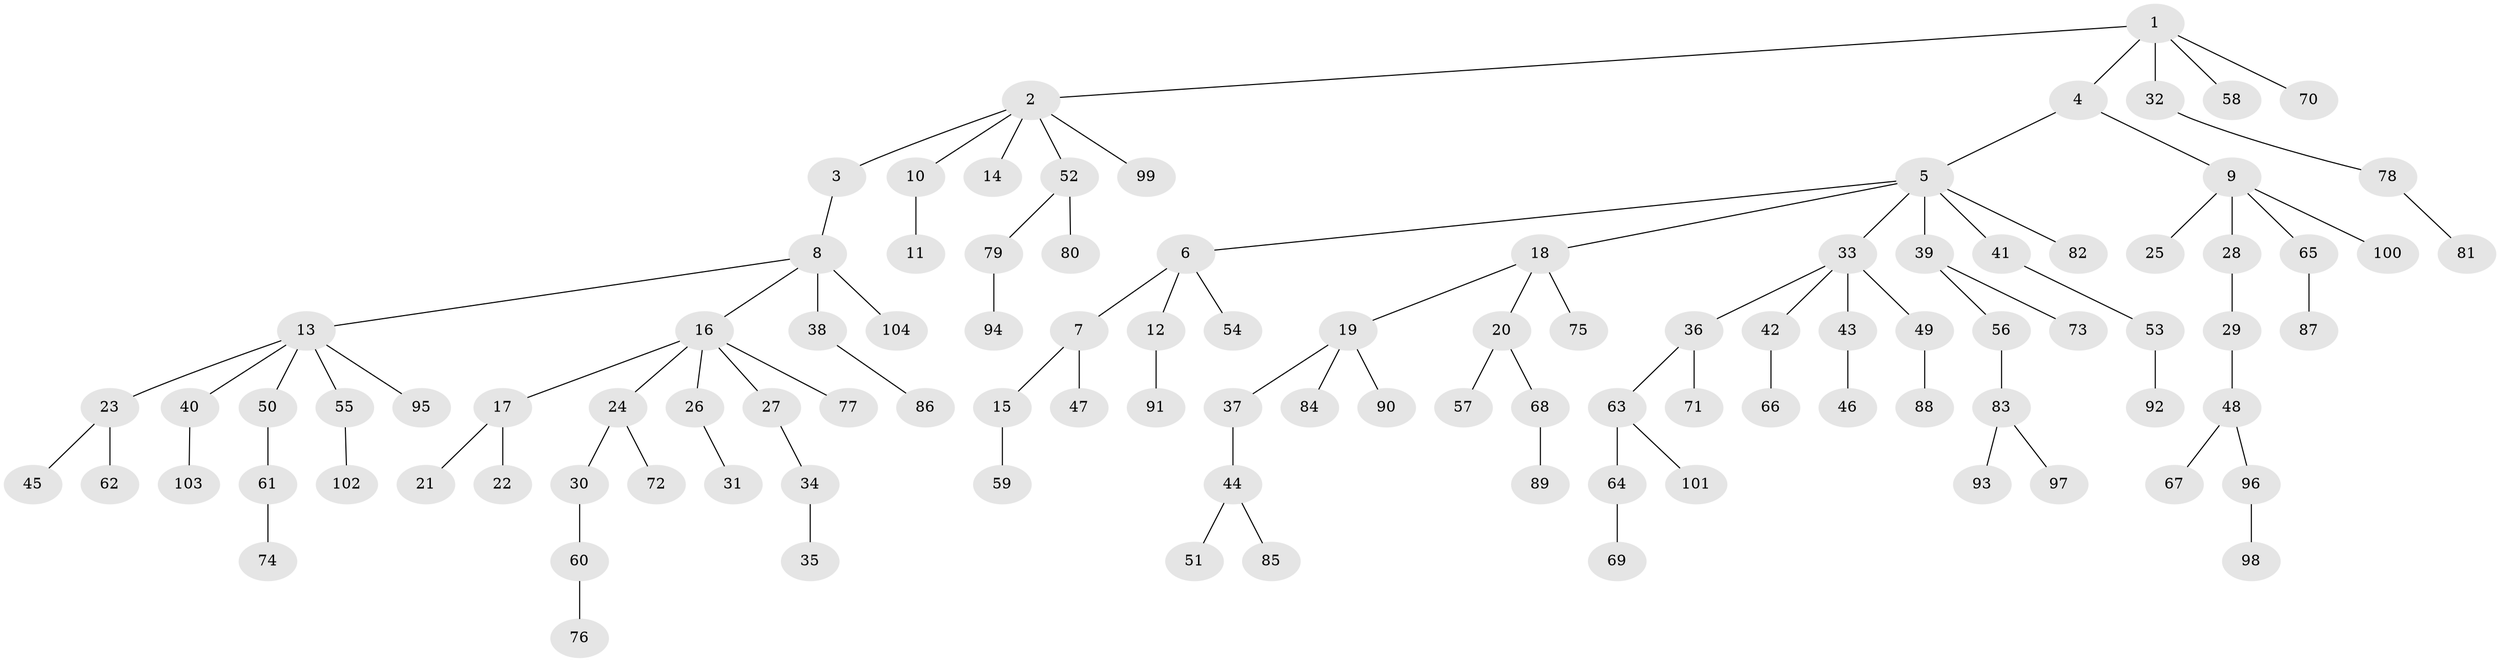 // Generated by graph-tools (version 1.1) at 2025/15/03/09/25 04:15:31]
// undirected, 104 vertices, 103 edges
graph export_dot {
graph [start="1"]
  node [color=gray90,style=filled];
  1;
  2;
  3;
  4;
  5;
  6;
  7;
  8;
  9;
  10;
  11;
  12;
  13;
  14;
  15;
  16;
  17;
  18;
  19;
  20;
  21;
  22;
  23;
  24;
  25;
  26;
  27;
  28;
  29;
  30;
  31;
  32;
  33;
  34;
  35;
  36;
  37;
  38;
  39;
  40;
  41;
  42;
  43;
  44;
  45;
  46;
  47;
  48;
  49;
  50;
  51;
  52;
  53;
  54;
  55;
  56;
  57;
  58;
  59;
  60;
  61;
  62;
  63;
  64;
  65;
  66;
  67;
  68;
  69;
  70;
  71;
  72;
  73;
  74;
  75;
  76;
  77;
  78;
  79;
  80;
  81;
  82;
  83;
  84;
  85;
  86;
  87;
  88;
  89;
  90;
  91;
  92;
  93;
  94;
  95;
  96;
  97;
  98;
  99;
  100;
  101;
  102;
  103;
  104;
  1 -- 2;
  1 -- 4;
  1 -- 32;
  1 -- 58;
  1 -- 70;
  2 -- 3;
  2 -- 10;
  2 -- 14;
  2 -- 52;
  2 -- 99;
  3 -- 8;
  4 -- 5;
  4 -- 9;
  5 -- 6;
  5 -- 18;
  5 -- 33;
  5 -- 39;
  5 -- 41;
  5 -- 82;
  6 -- 7;
  6 -- 12;
  6 -- 54;
  7 -- 15;
  7 -- 47;
  8 -- 13;
  8 -- 16;
  8 -- 38;
  8 -- 104;
  9 -- 25;
  9 -- 28;
  9 -- 65;
  9 -- 100;
  10 -- 11;
  12 -- 91;
  13 -- 23;
  13 -- 40;
  13 -- 50;
  13 -- 55;
  13 -- 95;
  15 -- 59;
  16 -- 17;
  16 -- 24;
  16 -- 26;
  16 -- 27;
  16 -- 77;
  17 -- 21;
  17 -- 22;
  18 -- 19;
  18 -- 20;
  18 -- 75;
  19 -- 37;
  19 -- 84;
  19 -- 90;
  20 -- 57;
  20 -- 68;
  23 -- 45;
  23 -- 62;
  24 -- 30;
  24 -- 72;
  26 -- 31;
  27 -- 34;
  28 -- 29;
  29 -- 48;
  30 -- 60;
  32 -- 78;
  33 -- 36;
  33 -- 42;
  33 -- 43;
  33 -- 49;
  34 -- 35;
  36 -- 63;
  36 -- 71;
  37 -- 44;
  38 -- 86;
  39 -- 56;
  39 -- 73;
  40 -- 103;
  41 -- 53;
  42 -- 66;
  43 -- 46;
  44 -- 51;
  44 -- 85;
  48 -- 67;
  48 -- 96;
  49 -- 88;
  50 -- 61;
  52 -- 79;
  52 -- 80;
  53 -- 92;
  55 -- 102;
  56 -- 83;
  60 -- 76;
  61 -- 74;
  63 -- 64;
  63 -- 101;
  64 -- 69;
  65 -- 87;
  68 -- 89;
  78 -- 81;
  79 -- 94;
  83 -- 93;
  83 -- 97;
  96 -- 98;
}
